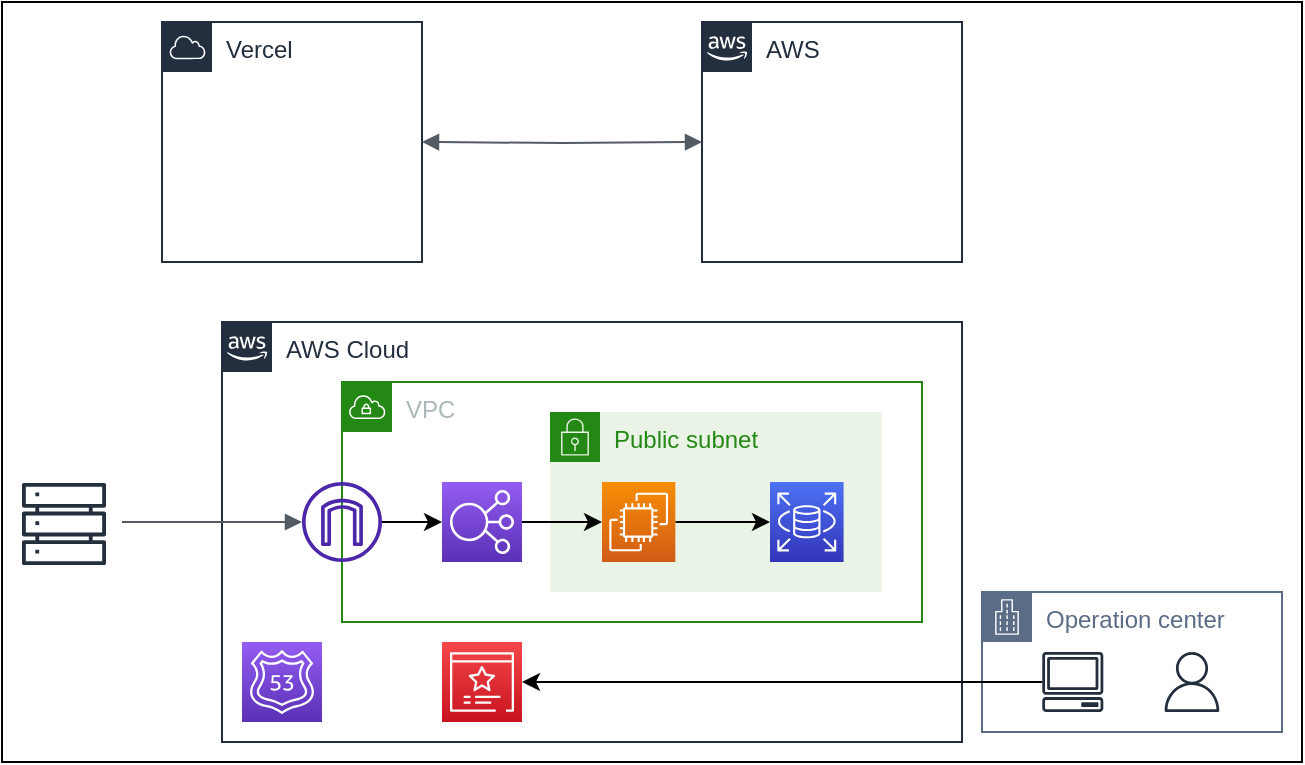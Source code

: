 <mxfile version="21.3.2" type="github">
  <diagram name="ページ1" id="ZhUhhZ0b7djOse1IJpB_">
    <mxGraphModel dx="1122" dy="729" grid="1" gridSize="10" guides="1" tooltips="1" connect="1" arrows="1" fold="1" page="1" pageScale="1" pageWidth="827" pageHeight="1169" math="0" shadow="0">
      <root>
        <mxCell id="0" />
        <mxCell id="1" parent="0" />
        <mxCell id="lF-Qxy4bv3UgVJ07ECqI-52" value="" style="rounded=0;whiteSpace=wrap;html=1;" vertex="1" parent="1">
          <mxGeometry x="90" y="180" width="650" height="380" as="geometry" />
        </mxCell>
        <mxCell id="lF-Qxy4bv3UgVJ07ECqI-1" value="AWS Cloud" style="points=[[0,0],[0.25,0],[0.5,0],[0.75,0],[1,0],[1,0.25],[1,0.5],[1,0.75],[1,1],[0.75,1],[0.5,1],[0.25,1],[0,1],[0,0.75],[0,0.5],[0,0.25]];outlineConnect=0;gradientColor=none;html=1;whiteSpace=wrap;fontSize=12;fontStyle=0;container=1;pointerEvents=0;collapsible=0;recursiveResize=0;shape=mxgraph.aws4.group;grIcon=mxgraph.aws4.group_aws_cloud_alt;strokeColor=#232F3E;fillColor=none;verticalAlign=top;align=left;spacingLeft=30;fontColor=#232F3E;dashed=0;" vertex="1" parent="1">
          <mxGeometry x="200" y="340" width="370" height="210" as="geometry" />
        </mxCell>
        <mxCell id="lF-Qxy4bv3UgVJ07ECqI-2" value="VPC" style="points=[[0,0],[0.25,0],[0.5,0],[0.75,0],[1,0],[1,0.25],[1,0.5],[1,0.75],[1,1],[0.75,1],[0.5,1],[0.25,1],[0,1],[0,0.75],[0,0.5],[0,0.25]];outlineConnect=0;gradientColor=none;html=1;whiteSpace=wrap;fontSize=12;fontStyle=0;container=1;pointerEvents=0;collapsible=0;recursiveResize=0;shape=mxgraph.aws4.group;grIcon=mxgraph.aws4.group_vpc;strokeColor=#248814;fillColor=none;verticalAlign=top;align=left;spacingLeft=30;fontColor=#AAB7B8;dashed=0;" vertex="1" parent="lF-Qxy4bv3UgVJ07ECqI-1">
          <mxGeometry x="60" y="30" width="290" height="120" as="geometry" />
        </mxCell>
        <mxCell id="lF-Qxy4bv3UgVJ07ECqI-3" value="Public subnet" style="points=[[0,0],[0.25,0],[0.5,0],[0.75,0],[1,0],[1,0.25],[1,0.5],[1,0.75],[1,1],[0.75,1],[0.5,1],[0.25,1],[0,1],[0,0.75],[0,0.5],[0,0.25]];outlineConnect=0;gradientColor=none;html=1;whiteSpace=wrap;fontSize=12;fontStyle=0;container=1;pointerEvents=0;collapsible=0;recursiveResize=0;shape=mxgraph.aws4.group;grIcon=mxgraph.aws4.group_security_group;grStroke=0;strokeColor=#248814;fillColor=#E9F3E6;verticalAlign=top;align=left;spacingLeft=30;fontColor=#248814;dashed=0;" vertex="1" parent="lF-Qxy4bv3UgVJ07ECqI-2">
          <mxGeometry x="104" y="15" width="166" height="90" as="geometry" />
        </mxCell>
        <mxCell id="lF-Qxy4bv3UgVJ07ECqI-49" value="" style="edgeStyle=orthogonalEdgeStyle;rounded=0;orthogonalLoop=1;jettySize=auto;html=1;" edge="1" parent="lF-Qxy4bv3UgVJ07ECqI-3" source="lF-Qxy4bv3UgVJ07ECqI-4" target="lF-Qxy4bv3UgVJ07ECqI-7">
          <mxGeometry relative="1" as="geometry" />
        </mxCell>
        <mxCell id="lF-Qxy4bv3UgVJ07ECqI-4" value="" style="sketch=0;points=[[0,0,0],[0.25,0,0],[0.5,0,0],[0.75,0,0],[1,0,0],[0,1,0],[0.25,1,0],[0.5,1,0],[0.75,1,0],[1,1,0],[0,0.25,0],[0,0.5,0],[0,0.75,0],[1,0.25,0],[1,0.5,0],[1,0.75,0]];outlineConnect=0;fontColor=#232F3E;gradientColor=#F78E04;gradientDirection=north;fillColor=#D05C17;strokeColor=#ffffff;dashed=0;verticalLabelPosition=bottom;verticalAlign=top;align=center;html=1;fontSize=12;fontStyle=0;aspect=fixed;shape=mxgraph.aws4.resourceIcon;resIcon=mxgraph.aws4.ec2;" vertex="1" parent="lF-Qxy4bv3UgVJ07ECqI-3">
          <mxGeometry x="26" y="35" width="36.67" height="40" as="geometry" />
        </mxCell>
        <mxCell id="lF-Qxy4bv3UgVJ07ECqI-7" value="" style="sketch=0;points=[[0,0,0],[0.25,0,0],[0.5,0,0],[0.75,0,0],[1,0,0],[0,1,0],[0.25,1,0],[0.5,1,0],[0.75,1,0],[1,1,0],[0,0.25,0],[0,0.5,0],[0,0.75,0],[1,0.25,0],[1,0.5,0],[1,0.75,0]];outlineConnect=0;fontColor=#232F3E;gradientColor=#4D72F3;gradientDirection=north;fillColor=#3334B9;strokeColor=#ffffff;dashed=0;verticalLabelPosition=bottom;verticalAlign=top;align=center;html=1;fontSize=12;fontStyle=0;aspect=fixed;shape=mxgraph.aws4.resourceIcon;resIcon=mxgraph.aws4.rds;" vertex="1" parent="lF-Qxy4bv3UgVJ07ECqI-3">
          <mxGeometry x="110.0" y="35" width="36.8" height="40" as="geometry" />
        </mxCell>
        <mxCell id="lF-Qxy4bv3UgVJ07ECqI-27" value="" style="edgeStyle=orthogonalEdgeStyle;rounded=0;orthogonalLoop=1;jettySize=auto;html=1;" edge="1" parent="lF-Qxy4bv3UgVJ07ECqI-2" source="lF-Qxy4bv3UgVJ07ECqI-10" target="lF-Qxy4bv3UgVJ07ECqI-9">
          <mxGeometry relative="1" as="geometry" />
        </mxCell>
        <mxCell id="lF-Qxy4bv3UgVJ07ECqI-10" value="" style="sketch=0;outlineConnect=0;fontColor=#232F3E;gradientColor=none;fillColor=#4D27AA;strokeColor=none;dashed=0;verticalLabelPosition=bottom;verticalAlign=top;align=center;html=1;fontSize=12;fontStyle=0;aspect=fixed;pointerEvents=1;shape=mxgraph.aws4.internet_gateway;shadow=0;" vertex="1" parent="lF-Qxy4bv3UgVJ07ECqI-2">
          <mxGeometry x="-20" y="50" width="40" height="40" as="geometry" />
        </mxCell>
        <mxCell id="lF-Qxy4bv3UgVJ07ECqI-50" value="" style="edgeStyle=orthogonalEdgeStyle;rounded=0;orthogonalLoop=1;jettySize=auto;html=1;" edge="1" parent="lF-Qxy4bv3UgVJ07ECqI-2" source="lF-Qxy4bv3UgVJ07ECqI-9" target="lF-Qxy4bv3UgVJ07ECqI-4">
          <mxGeometry relative="1" as="geometry" />
        </mxCell>
        <mxCell id="lF-Qxy4bv3UgVJ07ECqI-9" value="" style="sketch=0;points=[[0,0,0],[0.25,0,0],[0.5,0,0],[0.75,0,0],[1,0,0],[0,1,0],[0.25,1,0],[0.5,1,0],[0.75,1,0],[1,1,0],[0,0.25,0],[0,0.5,0],[0,0.75,0],[1,0.25,0],[1,0.5,0],[1,0.75,0]];outlineConnect=0;fontColor=#232F3E;gradientColor=#945DF2;gradientDirection=north;fillColor=#5A30B5;strokeColor=#ffffff;dashed=0;verticalLabelPosition=bottom;verticalAlign=top;align=center;html=1;fontSize=12;fontStyle=0;aspect=fixed;shape=mxgraph.aws4.resourceIcon;resIcon=mxgraph.aws4.elastic_load_balancing;" vertex="1" parent="lF-Qxy4bv3UgVJ07ECqI-2">
          <mxGeometry x="50" y="50" width="40" height="40" as="geometry" />
        </mxCell>
        <mxCell id="lF-Qxy4bv3UgVJ07ECqI-8" value="" style="sketch=0;points=[[0,0,0],[0.25,0,0],[0.5,0,0],[0.75,0,0],[1,0,0],[0,1,0],[0.25,1,0],[0.5,1,0],[0.75,1,0],[1,1,0],[0,0.25,0],[0,0.5,0],[0,0.75,0],[1,0.25,0],[1,0.5,0],[1,0.75,0]];outlineConnect=0;fontColor=#232F3E;gradientColor=#945DF2;gradientDirection=north;fillColor=#5A30B5;strokeColor=#ffffff;dashed=0;verticalLabelPosition=bottom;verticalAlign=top;align=center;html=1;fontSize=12;fontStyle=0;aspect=fixed;shape=mxgraph.aws4.resourceIcon;resIcon=mxgraph.aws4.route_53;" vertex="1" parent="lF-Qxy4bv3UgVJ07ECqI-1">
          <mxGeometry x="10" y="160" width="40" height="40" as="geometry" />
        </mxCell>
        <mxCell id="lF-Qxy4bv3UgVJ07ECqI-11" value="" style="sketch=0;points=[[0,0,0],[0.25,0,0],[0.5,0,0],[0.75,0,0],[1,0,0],[0,1,0],[0.25,1,0],[0.5,1,0],[0.75,1,0],[1,1,0],[0,0.25,0],[0,0.5,0],[0,0.75,0],[1,0.25,0],[1,0.5,0],[1,0.75,0]];outlineConnect=0;fontColor=#232F3E;gradientColor=#F54749;gradientDirection=north;fillColor=#C7131F;strokeColor=#ffffff;dashed=0;verticalLabelPosition=bottom;verticalAlign=top;align=center;html=1;fontSize=12;fontStyle=0;aspect=fixed;shape=mxgraph.aws4.resourceIcon;resIcon=mxgraph.aws4.certificate_manager_3;" vertex="1" parent="lF-Qxy4bv3UgVJ07ECqI-1">
          <mxGeometry x="110" y="160" width="40" height="40" as="geometry" />
        </mxCell>
        <mxCell id="lF-Qxy4bv3UgVJ07ECqI-15" value="Operation center" style="points=[[0,0],[0.25,0],[0.5,0],[0.75,0],[1,0],[1,0.25],[1,0.5],[1,0.75],[1,1],[0.75,1],[0.5,1],[0.25,1],[0,1],[0,0.75],[0,0.5],[0,0.25]];outlineConnect=0;gradientColor=none;html=1;whiteSpace=wrap;fontSize=12;fontStyle=0;container=1;pointerEvents=0;collapsible=0;recursiveResize=0;shape=mxgraph.aws4.group;grIcon=mxgraph.aws4.group_corporate_data_center;strokeColor=#5A6C86;fillColor=none;verticalAlign=top;align=left;spacingLeft=30;fontColor=#5A6C86;dashed=0;" vertex="1" parent="1">
          <mxGeometry x="580" y="475" width="150" height="70" as="geometry" />
        </mxCell>
        <mxCell id="lF-Qxy4bv3UgVJ07ECqI-17" value="" style="sketch=0;outlineConnect=0;fontColor=#232F3E;gradientColor=none;fillColor=#232F3D;strokeColor=none;dashed=0;verticalLabelPosition=bottom;verticalAlign=top;align=center;html=1;fontSize=12;fontStyle=0;aspect=fixed;pointerEvents=1;shape=mxgraph.aws4.client;" vertex="1" parent="lF-Qxy4bv3UgVJ07ECqI-15">
          <mxGeometry x="30" y="30" width="30.79" height="30" as="geometry" />
        </mxCell>
        <mxCell id="lF-Qxy4bv3UgVJ07ECqI-16" value="" style="sketch=0;outlineConnect=0;fontColor=#232F3E;gradientColor=none;fillColor=#232F3D;strokeColor=none;dashed=0;verticalLabelPosition=bottom;verticalAlign=top;align=center;html=1;fontSize=12;fontStyle=0;aspect=fixed;pointerEvents=1;shape=mxgraph.aws4.user;" vertex="1" parent="lF-Qxy4bv3UgVJ07ECqI-15">
          <mxGeometry x="90" y="30" width="30" height="30" as="geometry" />
        </mxCell>
        <mxCell id="lF-Qxy4bv3UgVJ07ECqI-26" value="" style="sketch=0;outlineConnect=0;fontColor=#232F3E;gradientColor=none;fillColor=#232F3D;strokeColor=none;dashed=0;verticalLabelPosition=bottom;verticalAlign=top;align=center;html=1;fontSize=12;fontStyle=0;aspect=fixed;pointerEvents=1;shape=mxgraph.aws4.servers;" vertex="1" parent="1">
          <mxGeometry x="100" y="420" width="42" height="42" as="geometry" />
        </mxCell>
        <mxCell id="lF-Qxy4bv3UgVJ07ECqI-29" value="" style="edgeStyle=orthogonalEdgeStyle;html=1;endArrow=block;elbow=vertical;startArrow=none;endFill=1;strokeColor=#545B64;rounded=0;" edge="1" parent="1">
          <mxGeometry width="100" relative="1" as="geometry">
            <mxPoint x="150" y="440" as="sourcePoint" />
            <mxPoint x="240" y="440" as="targetPoint" />
          </mxGeometry>
        </mxCell>
        <mxCell id="lF-Qxy4bv3UgVJ07ECqI-30" value="AWS" style="points=[[0,0],[0.25,0],[0.5,0],[0.75,0],[1,0],[1,0.25],[1,0.5],[1,0.75],[1,1],[0.75,1],[0.5,1],[0.25,1],[0,1],[0,0.75],[0,0.5],[0,0.25]];outlineConnect=0;gradientColor=none;html=1;whiteSpace=wrap;fontSize=12;fontStyle=0;container=1;pointerEvents=0;collapsible=0;recursiveResize=0;shape=mxgraph.aws4.group;grIcon=mxgraph.aws4.group_aws_cloud_alt;strokeColor=#232F3E;fillColor=none;verticalAlign=top;align=left;spacingLeft=30;fontColor=#232F3E;dashed=0;" vertex="1" parent="1">
          <mxGeometry x="440" y="190" width="130" height="120" as="geometry" />
        </mxCell>
        <mxCell id="lF-Qxy4bv3UgVJ07ECqI-31" value="" style="shape=image;html=1;verticalAlign=top;verticalLabelPosition=bottom;labelBackgroundColor=#ffffff;imageAspect=0;aspect=fixed;image=https://cdn2.iconfinder.com/data/icons/boxicons-logos/24/bxl-django-128.png" vertex="1" parent="lF-Qxy4bv3UgVJ07ECqI-30">
          <mxGeometry x="32" y="30" width="66" height="66" as="geometry" />
        </mxCell>
        <mxCell id="lF-Qxy4bv3UgVJ07ECqI-35" value="" style="shape=image;verticalLabelPosition=bottom;labelBackgroundColor=default;verticalAlign=top;aspect=fixed;imageAspect=0;image=https://cdn.icon-icons.com/icons2/2699/PNG/512/graphql_logo_icon_171045.png;" vertex="1" parent="lF-Qxy4bv3UgVJ07ECqI-30">
          <mxGeometry x="5" y="70" width="120" height="60" as="geometry" />
        </mxCell>
        <mxCell id="lF-Qxy4bv3UgVJ07ECqI-32" style="edgeStyle=orthogonalEdgeStyle;rounded=0;orthogonalLoop=1;jettySize=auto;html=1;exitX=0.5;exitY=1;exitDx=0;exitDy=0;" edge="1" parent="1" source="lF-Qxy4bv3UgVJ07ECqI-30" target="lF-Qxy4bv3UgVJ07ECqI-30">
          <mxGeometry relative="1" as="geometry" />
        </mxCell>
        <mxCell id="lF-Qxy4bv3UgVJ07ECqI-34" value="Vercel" style="points=[[0,0],[0.25,0],[0.5,0],[0.75,0],[1,0],[1,0.25],[1,0.5],[1,0.75],[1,1],[0.75,1],[0.5,1],[0.25,1],[0,1],[0,0.75],[0,0.5],[0,0.25]];outlineConnect=0;gradientColor=none;html=1;whiteSpace=wrap;fontSize=12;fontStyle=0;container=1;pointerEvents=0;collapsible=0;recursiveResize=0;shape=mxgraph.aws4.group;grIcon=mxgraph.aws4.group_aws_cloud;strokeColor=#232F3E;fillColor=none;verticalAlign=top;align=left;spacingLeft=30;fontColor=#232F3E;dashed=0;" vertex="1" parent="1">
          <mxGeometry x="170" y="190" width="130" height="120" as="geometry" />
        </mxCell>
        <mxCell id="lF-Qxy4bv3UgVJ07ECqI-40" value="" style="shape=image;verticalLabelPosition=bottom;labelBackgroundColor=default;verticalAlign=top;aspect=fixed;imageAspect=0;image=https://cdn.icon-icons.com/icons2/2415/PNG/512/react_original_logo_icon_146374.png;" vertex="1" parent="lF-Qxy4bv3UgVJ07ECqI-34">
          <mxGeometry x="35" y="30" width="60" height="60" as="geometry" />
        </mxCell>
        <mxCell id="lF-Qxy4bv3UgVJ07ECqI-39" value="" style="shape=image;verticalLabelPosition=bottom;labelBackgroundColor=default;verticalAlign=top;aspect=fixed;imageAspect=0;image=https://images.ctfassets.net/683ogktz4b18/3xBePpYgMs4L0ysjQTIyHC/e78d38c8864ecdbb23dbc90a68871f23/apollo-graphql-1.svg;" vertex="1" parent="lF-Qxy4bv3UgVJ07ECqI-34">
          <mxGeometry x="2.5" y="77.5" width="125" height="45" as="geometry" />
        </mxCell>
        <mxCell id="lF-Qxy4bv3UgVJ07ECqI-41" value="" style="edgeStyle=orthogonalEdgeStyle;html=1;endArrow=block;elbow=vertical;startArrow=block;startFill=1;endFill=1;strokeColor=#545B64;rounded=0;entryX=0;entryY=0.5;entryDx=0;entryDy=0;" edge="1" parent="1" target="lF-Qxy4bv3UgVJ07ECqI-30">
          <mxGeometry width="100" relative="1" as="geometry">
            <mxPoint x="300" y="250" as="sourcePoint" />
            <mxPoint x="400" y="250" as="targetPoint" />
          </mxGeometry>
        </mxCell>
        <mxCell id="lF-Qxy4bv3UgVJ07ECqI-51" style="edgeStyle=orthogonalEdgeStyle;rounded=0;orthogonalLoop=1;jettySize=auto;html=1;entryX=1;entryY=0.5;entryDx=0;entryDy=0;entryPerimeter=0;" edge="1" parent="1" source="lF-Qxy4bv3UgVJ07ECqI-17" target="lF-Qxy4bv3UgVJ07ECqI-11">
          <mxGeometry relative="1" as="geometry" />
        </mxCell>
      </root>
    </mxGraphModel>
  </diagram>
</mxfile>
